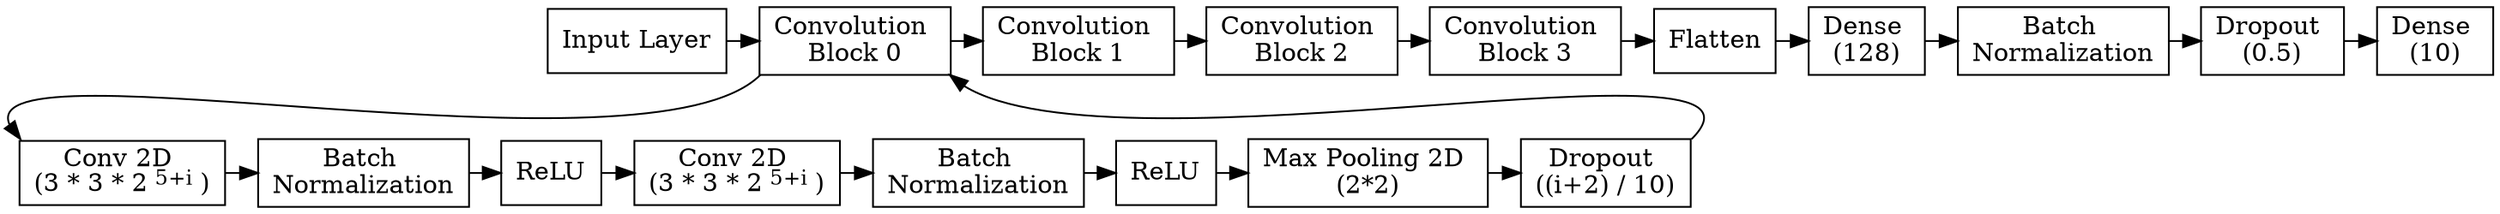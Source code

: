 digraph G {
	node [shape=box];

	139875408157328 [label="Input Layer"];
	139875208779712 [label="Convolution \nBlock 0"];
	139875208891744 [label="Convolution \nBlock 1"];
	139875212800928 [label="Convolution \nBlock 2"];
	139875427331088 [label="Convolution \nBlock 3"];
	139875208781392 [label="Flatten"];
	139875208779328 [label="Dense \n(128)"];
	139878548145824 [label="Batch \nNormalization"];
	139878546516960 [label="Dropout \n(0.5)"];
	139878546499376 [label="Dense \n(10)"];

	139875206869200 [label=<Conv 2D <BR/>(3 * 3 * 2<SUP> 5+i </SUP>)>];
	139875206869728 [label="Batch \nNormalization"];
	139875206872128 [label="ReLU"];
	139875206975552 [label=<Conv 2D <BR/>(3 * 3 * 2<SUP> 5+i </SUP>)>];
	139875208415984 [label="Batch \nNormalization"];
	139875208583248 [label="ReLU"];
	139875208408224 [label="Max Pooling 2D \n(2*2)"];
	139875208500368 [label="Dropout \n((i+2) / 10)"];


	subgraph model {
		rankdir=LR;
		rank=same;
		139875408157328 -> 139875208779712;
		139875208779712 -> 139875208891744;
		139875208891744 -> 139875212800928;
		139875212800928 -> 139875427331088;
		139875427331088 -> 139875208781392;
		139875208781392 -> 139875208779328;
		139875208779328 -> 139878548145824;
		139878548145824 -> 139878546516960;
		139878546516960 -> 139878546499376;
	}

	subgraph convblock {
		rankdir=LR;
		rank=same;
		139875206869200 -> 139875206869728;
		139875206869728 -> 139875206872128;
		139875206872128 -> 139875206975552;
		139875206975552 -> 139875208415984;
		139875208415984 -> 139875208583248;
		139875208583248 -> 139875208408224;
		139875208408224 -> 139875208500368;
	}

	subgraph zoom {
		139875208779712:sw -> 139875206869200:nw
		139875208500368:ne -> 139875208779712:se
	}
}
